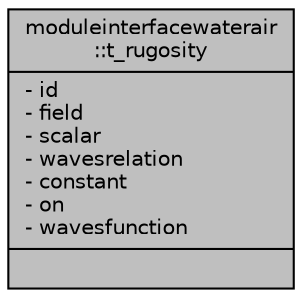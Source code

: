 digraph "moduleinterfacewaterair::t_rugosity"
{
 // LATEX_PDF_SIZE
  edge [fontname="Helvetica",fontsize="10",labelfontname="Helvetica",labelfontsize="10"];
  node [fontname="Helvetica",fontsize="10",shape=record];
  Node1 [label="{moduleinterfacewaterair\l::t_rugosity\n|- id\l- field\l- scalar\l- wavesrelation\l- constant\l- on\l- wavesfunction\l|}",height=0.2,width=0.4,color="black", fillcolor="grey75", style="filled", fontcolor="black",tooltip=" "];
}

